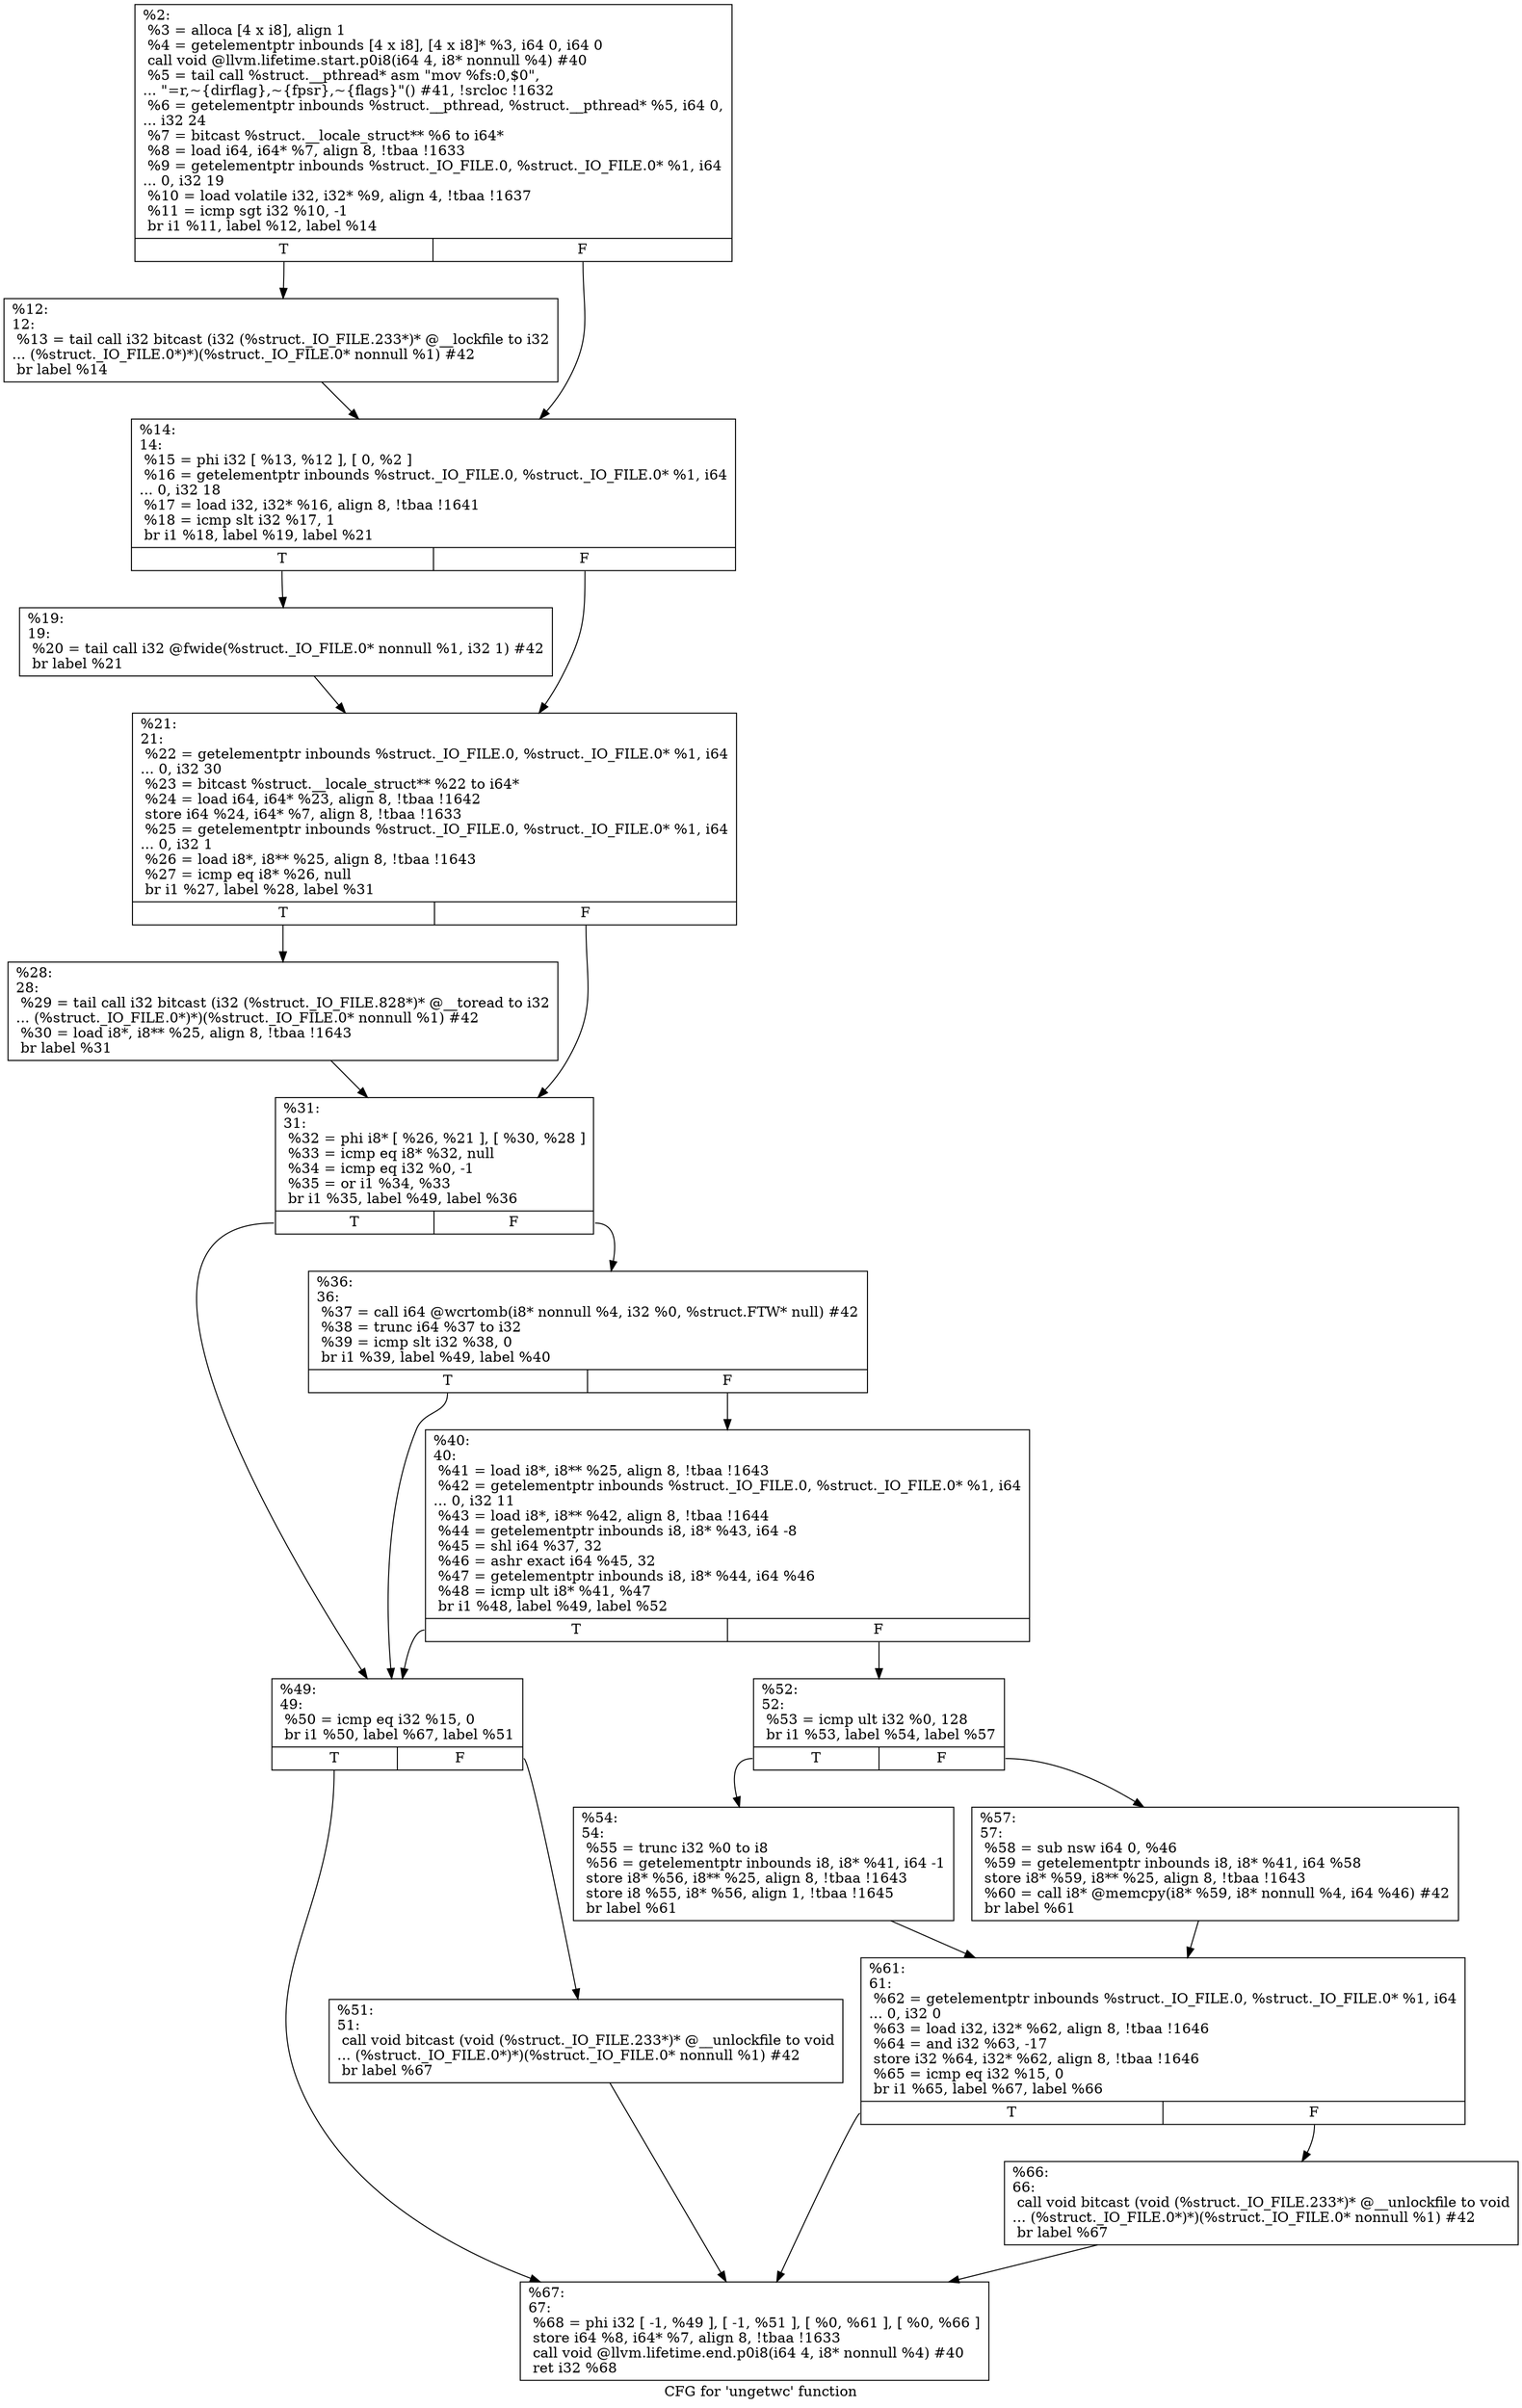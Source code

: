 digraph "CFG for 'ungetwc' function" {
	label="CFG for 'ungetwc' function";

	Node0x1a44400 [shape=record,label="{%2:\l  %3 = alloca [4 x i8], align 1\l  %4 = getelementptr inbounds [4 x i8], [4 x i8]* %3, i64 0, i64 0\l  call void @llvm.lifetime.start.p0i8(i64 4, i8* nonnull %4) #40\l  %5 = tail call %struct.__pthread* asm \"mov %fs:0,$0\",\l... \"=r,~\{dirflag\},~\{fpsr\},~\{flags\}\"() #41, !srcloc !1632\l  %6 = getelementptr inbounds %struct.__pthread, %struct.__pthread* %5, i64 0,\l... i32 24\l  %7 = bitcast %struct.__locale_struct** %6 to i64*\l  %8 = load i64, i64* %7, align 8, !tbaa !1633\l  %9 = getelementptr inbounds %struct._IO_FILE.0, %struct._IO_FILE.0* %1, i64\l... 0, i32 19\l  %10 = load volatile i32, i32* %9, align 4, !tbaa !1637\l  %11 = icmp sgt i32 %10, -1\l  br i1 %11, label %12, label %14\l|{<s0>T|<s1>F}}"];
	Node0x1a44400:s0 -> Node0x1a44450;
	Node0x1a44400:s1 -> Node0x1a444a0;
	Node0x1a44450 [shape=record,label="{%12:\l12:                                               \l  %13 = tail call i32 bitcast (i32 (%struct._IO_FILE.233*)* @__lockfile to i32\l... (%struct._IO_FILE.0*)*)(%struct._IO_FILE.0* nonnull %1) #42\l  br label %14\l}"];
	Node0x1a44450 -> Node0x1a444a0;
	Node0x1a444a0 [shape=record,label="{%14:\l14:                                               \l  %15 = phi i32 [ %13, %12 ], [ 0, %2 ]\l  %16 = getelementptr inbounds %struct._IO_FILE.0, %struct._IO_FILE.0* %1, i64\l... 0, i32 18\l  %17 = load i32, i32* %16, align 8, !tbaa !1641\l  %18 = icmp slt i32 %17, 1\l  br i1 %18, label %19, label %21\l|{<s0>T|<s1>F}}"];
	Node0x1a444a0:s0 -> Node0x1a444f0;
	Node0x1a444a0:s1 -> Node0x1a44540;
	Node0x1a444f0 [shape=record,label="{%19:\l19:                                               \l  %20 = tail call i32 @fwide(%struct._IO_FILE.0* nonnull %1, i32 1) #42\l  br label %21\l}"];
	Node0x1a444f0 -> Node0x1a44540;
	Node0x1a44540 [shape=record,label="{%21:\l21:                                               \l  %22 = getelementptr inbounds %struct._IO_FILE.0, %struct._IO_FILE.0* %1, i64\l... 0, i32 30\l  %23 = bitcast %struct.__locale_struct** %22 to i64*\l  %24 = load i64, i64* %23, align 8, !tbaa !1642\l  store i64 %24, i64* %7, align 8, !tbaa !1633\l  %25 = getelementptr inbounds %struct._IO_FILE.0, %struct._IO_FILE.0* %1, i64\l... 0, i32 1\l  %26 = load i8*, i8** %25, align 8, !tbaa !1643\l  %27 = icmp eq i8* %26, null\l  br i1 %27, label %28, label %31\l|{<s0>T|<s1>F}}"];
	Node0x1a44540:s0 -> Node0x1a44590;
	Node0x1a44540:s1 -> Node0x1a445e0;
	Node0x1a44590 [shape=record,label="{%28:\l28:                                               \l  %29 = tail call i32 bitcast (i32 (%struct._IO_FILE.828*)* @__toread to i32\l... (%struct._IO_FILE.0*)*)(%struct._IO_FILE.0* nonnull %1) #42\l  %30 = load i8*, i8** %25, align 8, !tbaa !1643\l  br label %31\l}"];
	Node0x1a44590 -> Node0x1a445e0;
	Node0x1a445e0 [shape=record,label="{%31:\l31:                                               \l  %32 = phi i8* [ %26, %21 ], [ %30, %28 ]\l  %33 = icmp eq i8* %32, null\l  %34 = icmp eq i32 %0, -1\l  %35 = or i1 %34, %33\l  br i1 %35, label %49, label %36\l|{<s0>T|<s1>F}}"];
	Node0x1a445e0:s0 -> Node0x1a5b2f0;
	Node0x1a445e0:s1 -> Node0x1a44630;
	Node0x1a44630 [shape=record,label="{%36:\l36:                                               \l  %37 = call i64 @wcrtomb(i8* nonnull %4, i32 %0, %struct.FTW* null) #42\l  %38 = trunc i64 %37 to i32\l  %39 = icmp slt i32 %38, 0\l  br i1 %39, label %49, label %40\l|{<s0>T|<s1>F}}"];
	Node0x1a44630:s0 -> Node0x1a5b2f0;
	Node0x1a44630:s1 -> Node0x1a5b2a0;
	Node0x1a5b2a0 [shape=record,label="{%40:\l40:                                               \l  %41 = load i8*, i8** %25, align 8, !tbaa !1643\l  %42 = getelementptr inbounds %struct._IO_FILE.0, %struct._IO_FILE.0* %1, i64\l... 0, i32 11\l  %43 = load i8*, i8** %42, align 8, !tbaa !1644\l  %44 = getelementptr inbounds i8, i8* %43, i64 -8\l  %45 = shl i64 %37, 32\l  %46 = ashr exact i64 %45, 32\l  %47 = getelementptr inbounds i8, i8* %44, i64 %46\l  %48 = icmp ult i8* %41, %47\l  br i1 %48, label %49, label %52\l|{<s0>T|<s1>F}}"];
	Node0x1a5b2a0:s0 -> Node0x1a5b2f0;
	Node0x1a5b2a0:s1 -> Node0x1a5b390;
	Node0x1a5b2f0 [shape=record,label="{%49:\l49:                                               \l  %50 = icmp eq i32 %15, 0\l  br i1 %50, label %67, label %51\l|{<s0>T|<s1>F}}"];
	Node0x1a5b2f0:s0 -> Node0x1a5b520;
	Node0x1a5b2f0:s1 -> Node0x1a5b340;
	Node0x1a5b340 [shape=record,label="{%51:\l51:                                               \l  call void bitcast (void (%struct._IO_FILE.233*)* @__unlockfile to void\l... (%struct._IO_FILE.0*)*)(%struct._IO_FILE.0* nonnull %1) #42\l  br label %67\l}"];
	Node0x1a5b340 -> Node0x1a5b520;
	Node0x1a5b390 [shape=record,label="{%52:\l52:                                               \l  %53 = icmp ult i32 %0, 128\l  br i1 %53, label %54, label %57\l|{<s0>T|<s1>F}}"];
	Node0x1a5b390:s0 -> Node0x1a5b3e0;
	Node0x1a5b390:s1 -> Node0x1a5b430;
	Node0x1a5b3e0 [shape=record,label="{%54:\l54:                                               \l  %55 = trunc i32 %0 to i8\l  %56 = getelementptr inbounds i8, i8* %41, i64 -1\l  store i8* %56, i8** %25, align 8, !tbaa !1643\l  store i8 %55, i8* %56, align 1, !tbaa !1645\l  br label %61\l}"];
	Node0x1a5b3e0 -> Node0x1a5b480;
	Node0x1a5b430 [shape=record,label="{%57:\l57:                                               \l  %58 = sub nsw i64 0, %46\l  %59 = getelementptr inbounds i8, i8* %41, i64 %58\l  store i8* %59, i8** %25, align 8, !tbaa !1643\l  %60 = call i8* @memcpy(i8* %59, i8* nonnull %4, i64 %46) #42\l  br label %61\l}"];
	Node0x1a5b430 -> Node0x1a5b480;
	Node0x1a5b480 [shape=record,label="{%61:\l61:                                               \l  %62 = getelementptr inbounds %struct._IO_FILE.0, %struct._IO_FILE.0* %1, i64\l... 0, i32 0\l  %63 = load i32, i32* %62, align 8, !tbaa !1646\l  %64 = and i32 %63, -17\l  store i32 %64, i32* %62, align 8, !tbaa !1646\l  %65 = icmp eq i32 %15, 0\l  br i1 %65, label %67, label %66\l|{<s0>T|<s1>F}}"];
	Node0x1a5b480:s0 -> Node0x1a5b520;
	Node0x1a5b480:s1 -> Node0x1a5b4d0;
	Node0x1a5b4d0 [shape=record,label="{%66:\l66:                                               \l  call void bitcast (void (%struct._IO_FILE.233*)* @__unlockfile to void\l... (%struct._IO_FILE.0*)*)(%struct._IO_FILE.0* nonnull %1) #42\l  br label %67\l}"];
	Node0x1a5b4d0 -> Node0x1a5b520;
	Node0x1a5b520 [shape=record,label="{%67:\l67:                                               \l  %68 = phi i32 [ -1, %49 ], [ -1, %51 ], [ %0, %61 ], [ %0, %66 ]\l  store i64 %8, i64* %7, align 8, !tbaa !1633\l  call void @llvm.lifetime.end.p0i8(i64 4, i8* nonnull %4) #40\l  ret i32 %68\l}"];
}
